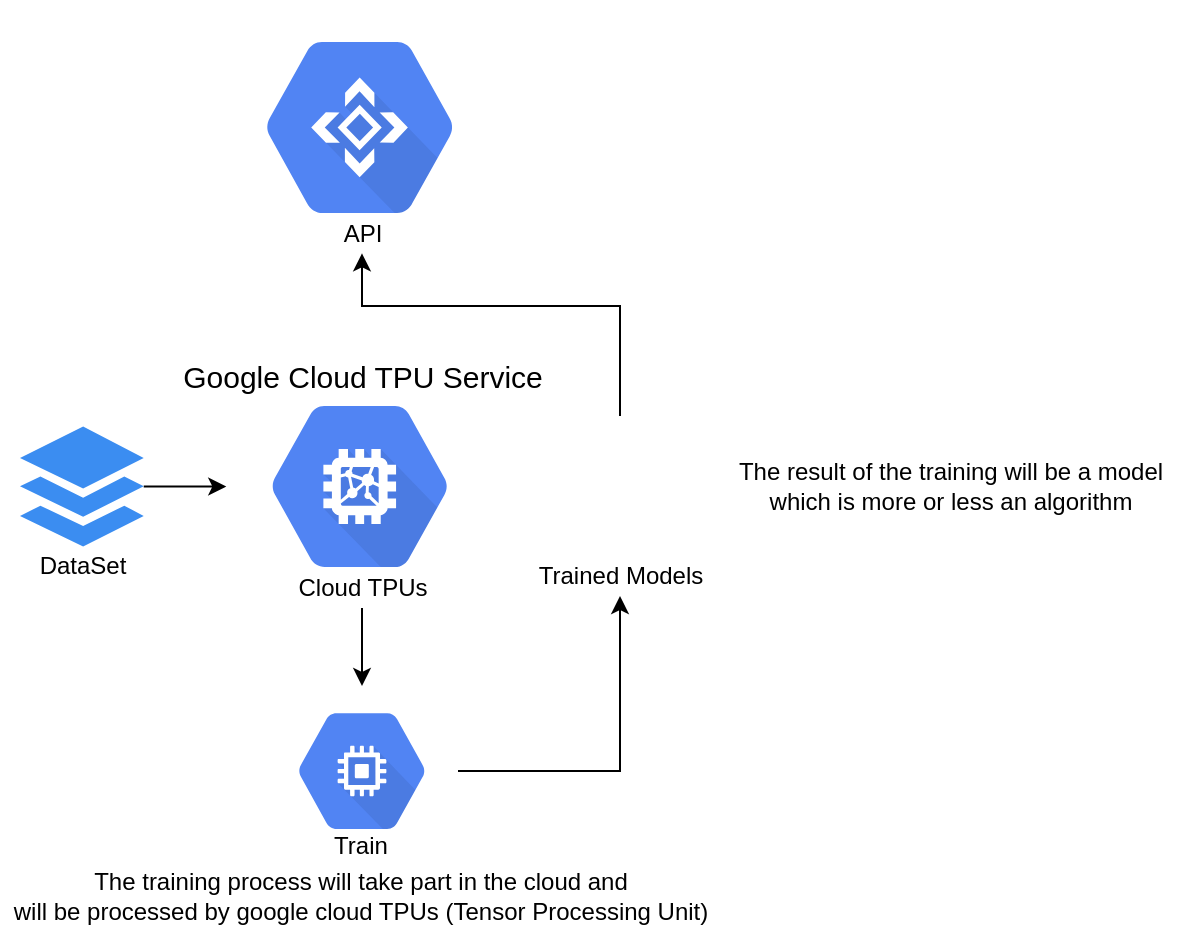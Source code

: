 <mxfile version="13.8.3" type="github" pages="3">
  <diagram id="lf8uKZScuawOQieSAxtA" name="Machine Learning">
    <mxGraphModel grid="1" gridSize="10" guides="1" tooltips="1" connect="1" arrows="1" page="1" fold="1" pageScale="1" pageWidth="1654" pageHeight="1169" math="0" shadow="0">
      <root>
        <mxCell id="0" />
        <mxCell id="1" parent="0" />
        <mxCell id="G5-KeW05Pfirsokx7X0A-1" style="edgeStyle=orthogonalEdgeStyle;rounded=0;orthogonalLoop=1;jettySize=auto;html=1;" parent="1" source="G5-KeW05Pfirsokx7X0A-2" target="G5-KeW05Pfirsokx7X0A-6" edge="1">
          <mxGeometry relative="1" as="geometry" />
        </mxCell>
        <mxCell id="G5-KeW05Pfirsokx7X0A-2" value="" style="html=1;aspect=fixed;strokeColor=none;shadow=0;align=center;verticalAlign=top;fillColor=#3B8DF1;shape=mxgraph.gcp2.files;rounded=0;sketch=0;" parent="1" vertex="1">
          <mxGeometry x="430" y="1700.25" width="61.86" height="60" as="geometry" />
        </mxCell>
        <mxCell id="G5-KeW05Pfirsokx7X0A-3" style="edgeStyle=orthogonalEdgeStyle;rounded=0;orthogonalLoop=1;jettySize=auto;html=1;" parent="1" source="G5-KeW05Pfirsokx7X0A-4" target="G5-KeW05Pfirsokx7X0A-13" edge="1">
          <mxGeometry relative="1" as="geometry" />
        </mxCell>
        <mxCell id="G5-KeW05Pfirsokx7X0A-4" value="Cloud TPUs" style="text;html=1;align=center;verticalAlign=middle;resizable=0;points=[];autosize=1;" parent="1" vertex="1">
          <mxGeometry x="561" y="1771" width="80" height="20" as="geometry" />
        </mxCell>
        <mxCell id="G5-KeW05Pfirsokx7X0A-5" value="DataSet" style="text;html=1;align=center;verticalAlign=middle;resizable=0;points=[];autosize=1;" parent="1" vertex="1">
          <mxGeometry x="430.93" y="1760.25" width="60" height="20" as="geometry" />
        </mxCell>
        <mxCell id="G5-KeW05Pfirsokx7X0A-6" value="" style="html=1;fillColor=#5184F3;strokeColor=none;verticalAlign=top;labelPosition=center;verticalLabelPosition=bottom;align=center;spacingTop=-6;fontSize=11;fontStyle=1;fontColor=#999999;shape=mxgraph.gcp2.hexIcon;prIcon=cloud_tpu;rounded=0;sketch=0;" parent="1" vertex="1">
          <mxGeometry x="533.15" y="1671" width="133.69" height="118.5" as="geometry" />
        </mxCell>
        <mxCell id="G5-KeW05Pfirsokx7X0A-7" value="API" style="text;html=1;align=center;verticalAlign=middle;resizable=0;points=[];autosize=1;" parent="1" vertex="1">
          <mxGeometry x="586" y="1593.68" width="30" height="20" as="geometry" />
        </mxCell>
        <mxCell id="G5-KeW05Pfirsokx7X0A-8" value="" style="html=1;fillColor=#5184F3;strokeColor=none;verticalAlign=top;labelPosition=center;verticalLabelPosition=bottom;align=center;spacingTop=-6;fontSize=11;fontStyle=1;fontColor=#999999;shape=mxgraph.gcp2.hexIcon;prIcon=cloud_apis" parent="1" vertex="1">
          <mxGeometry x="529" y="1487.82" width="142" height="125.86" as="geometry" />
        </mxCell>
        <mxCell id="G5-KeW05Pfirsokx7X0A-9" style="edgeStyle=orthogonalEdgeStyle;rounded=0;orthogonalLoop=1;jettySize=auto;html=1;" parent="1" source="G5-KeW05Pfirsokx7X0A-10" target="G5-KeW05Pfirsokx7X0A-8" edge="1">
          <mxGeometry relative="1" as="geometry">
            <Array as="points">
              <mxPoint x="730" y="1640" />
              <mxPoint x="601" y="1640" />
            </Array>
          </mxGeometry>
        </mxCell>
        <mxCell id="G5-KeW05Pfirsokx7X0A-10" value="" style="shape=image;html=1;verticalAlign=top;verticalLabelPosition=bottom;labelBackgroundColor=#ffffff;imageAspect=0;aspect=fixed;image=https://cdn2.iconfinder.com/data/icons/free-3d-printer-icon-set/128/Model.png" parent="1" vertex="1">
          <mxGeometry x="695" y="1695" width="70" height="70" as="geometry" />
        </mxCell>
        <mxCell id="G5-KeW05Pfirsokx7X0A-11" value="Trained Models" style="text;html=1;align=center;verticalAlign=middle;resizable=0;points=[];autosize=1;" parent="1" vertex="1">
          <mxGeometry x="680" y="1765" width="100" height="20" as="geometry" />
        </mxCell>
        <mxCell id="G5-KeW05Pfirsokx7X0A-12" style="edgeStyle=orthogonalEdgeStyle;rounded=0;orthogonalLoop=1;jettySize=auto;html=1;" parent="1" source="G5-KeW05Pfirsokx7X0A-13" target="G5-KeW05Pfirsokx7X0A-11" edge="1">
          <mxGeometry relative="1" as="geometry" />
        </mxCell>
        <mxCell id="G5-KeW05Pfirsokx7X0A-13" value="" style="html=1;fillColor=#5184F3;strokeColor=none;verticalAlign=top;labelPosition=center;verticalLabelPosition=bottom;align=center;spacingTop=-6;fontSize=11;fontStyle=1;fontColor=#999999;shape=mxgraph.gcp2.hexIcon;prIcon=compute_engine;rounded=0;sketch=0;" parent="1" vertex="1">
          <mxGeometry x="553" y="1830" width="96" height="85.09" as="geometry" />
        </mxCell>
        <mxCell id="G5-KeW05Pfirsokx7X0A-14" value="Train" style="text;html=1;align=center;verticalAlign=middle;resizable=0;points=[];autosize=1;" parent="1" vertex="1">
          <mxGeometry x="580" y="1900" width="40" height="20" as="geometry" />
        </mxCell>
        <mxCell id="WmSDPCFJSahnHVnhggzV-1" value="&lt;font style=&quot;font-size: 15px&quot;&gt;Google Cloud TPU Service&lt;/font&gt;" style="text;html=1;align=center;verticalAlign=middle;resizable=0;points=[];autosize=1;" vertex="1" parent="1">
          <mxGeometry x="501" y="1665" width="200" height="20" as="geometry" />
        </mxCell>
        <mxCell id="WmSDPCFJSahnHVnhggzV-2" value="The training process will take part in the cloud and&lt;br&gt;will be processed by google cloud TPUs (Tensor Processing Unit)" style="text;html=1;align=center;verticalAlign=middle;resizable=0;points=[];autosize=1;" vertex="1" parent="1">
          <mxGeometry x="420" y="1920" width="360" height="30" as="geometry" />
        </mxCell>
        <mxCell id="WmSDPCFJSahnHVnhggzV-3" value="The result of the training will be a model&lt;br&gt;which is more or less an algorithm" style="text;html=1;align=center;verticalAlign=middle;resizable=0;points=[];autosize=1;" vertex="1" parent="1">
          <mxGeometry x="780" y="1715" width="230" height="30" as="geometry" />
        </mxCell>
      </root>
    </mxGraphModel>
  </diagram>
  <diagram id="qdrbAbEL_zMtYQVUVWy_" name="William">
    <mxGraphModel dx="2810" dy="701" grid="1" gridSize="10" guides="1" tooltips="1" connect="1" arrows="1" fold="1" page="1" pageScale="1" pageWidth="850" pageHeight="1100" math="0" shadow="0">
      <root>
        <mxCell id="dpnpSGZeFM1FOCm1JYtS-0" />
        <mxCell id="dpnpSGZeFM1FOCm1JYtS-1" parent="dpnpSGZeFM1FOCm1JYtS-0" />
        <mxCell id="9YhDuZH8cNPPs-RWhJKt-41" value="" style="whiteSpace=wrap;html=1;aspect=fixed;dashed=1;strokeColor=#5184F3;" parent="dpnpSGZeFM1FOCm1JYtS-1" vertex="1">
          <mxGeometry x="-1045" y="10" width="180" height="180" as="geometry" />
        </mxCell>
        <mxCell id="9L82OfKi38G_BjIWymXj-5" value="" style="edgeStyle=orthogonalEdgeStyle;shape=link;rounded=0;orthogonalLoop=1;jettySize=auto;html=1;" parent="dpnpSGZeFM1FOCm1JYtS-1" source="9L82OfKi38G_BjIWymXj-21" target="9L82OfKi38G_BjIWymXj-3" edge="1">
          <mxGeometry relative="1" as="geometry" />
        </mxCell>
        <mxCell id="9L82OfKi38G_BjIWymXj-8" value="" style="edgeStyle=orthogonalEdgeStyle;rounded=0;orthogonalLoop=1;jettySize=auto;html=1;shape=link;" parent="dpnpSGZeFM1FOCm1JYtS-1" source="9L82OfKi38G_BjIWymXj-19" target="9L82OfKi38G_BjIWymXj-6" edge="1">
          <mxGeometry relative="1" as="geometry" />
        </mxCell>
        <mxCell id="9L82OfKi38G_BjIWymXj-14" value="" style="group" parent="dpnpSGZeFM1FOCm1JYtS-1" connectable="0" vertex="1">
          <mxGeometry x="-1281" y="86" width="131" height="104" as="geometry" />
        </mxCell>
        <mxCell id="dpnpSGZeFM1FOCm1JYtS-129" value="" style="outlineConnect=0;fontColor=#232F3E;gradientColor=none;fillColor=#232F3E;strokeColor=none;dashed=0;verticalLabelPosition=bottom;verticalAlign=top;align=center;html=1;fontSize=12;fontStyle=0;aspect=fixed;pointerEvents=1;shape=mxgraph.aws4.internet_alt2;glass=0;direction=east;" parent="9L82OfKi38G_BjIWymXj-14" vertex="1">
          <mxGeometry x="26.5" width="78" height="78" as="geometry" />
        </mxCell>
        <mxCell id="dpnpSGZeFM1FOCm1JYtS-130" value="Gateway / connectivity layer" style="text;html=1;strokeColor=none;fillColor=none;align=center;verticalAlign=middle;whiteSpace=wrap;rounded=0;glass=0;" parent="9L82OfKi38G_BjIWymXj-14" vertex="1">
          <mxGeometry y="84" width="131" height="20" as="geometry" />
        </mxCell>
        <mxCell id="9L82OfKi38G_BjIWymXj-16" value="" style="group" parent="dpnpSGZeFM1FOCm1JYtS-1" connectable="0" vertex="1">
          <mxGeometry x="-1460" y="380" width="205" height="60" as="geometry" />
        </mxCell>
        <mxCell id="9L82OfKi38G_BjIWymXj-3" value="" style="strokeColor=#dddddd;shadow=1;strokeWidth=1;rounded=1;absoluteArcSize=1;arcSize=2;" parent="9L82OfKi38G_BjIWymXj-16" vertex="1">
          <mxGeometry width="150" height="60" as="geometry" />
        </mxCell>
        <mxCell id="9L82OfKi38G_BjIWymXj-4" value="Cloud Machine&#xa;Learning" style="dashed=0;connectable=0;html=1;fillColor=#5184F3;strokeColor=none;shape=mxgraph.gcp2.hexIcon;prIcon=cloud_machine_learning;part=1;labelPosition=right;verticalLabelPosition=middle;align=left;verticalAlign=middle;spacingLeft=5;fontColor=#999999;fontSize=12;" parent="9L82OfKi38G_BjIWymXj-3" vertex="1">
          <mxGeometry y="0.5" width="44" height="39" relative="1" as="geometry">
            <mxPoint x="5" y="-19.5" as="offset" />
          </mxGeometry>
        </mxCell>
        <mxCell id="9L82OfKi38G_BjIWymXj-12" value="Analytics" style="text;html=1;strokeColor=none;fillColor=none;align=center;verticalAlign=middle;whiteSpace=wrap;rounded=0;" parent="9L82OfKi38G_BjIWymXj-16" vertex="1">
          <mxGeometry x="165" y="20" width="40" height="20" as="geometry" />
        </mxCell>
        <mxCell id="9L82OfKi38G_BjIWymXj-17" value="" style="group" parent="dpnpSGZeFM1FOCm1JYtS-1" connectable="0" vertex="1">
          <mxGeometry x="-1690" y="220" width="120" height="110" as="geometry" />
        </mxCell>
        <mxCell id="9L82OfKi38G_BjIWymXj-6" value="" style="strokeColor=#dddddd;shadow=1;strokeWidth=1;rounded=1;absoluteArcSize=1;arcSize=2;" parent="9L82OfKi38G_BjIWymXj-17" vertex="1">
          <mxGeometry width="120" height="60" as="geometry" />
        </mxCell>
        <mxCell id="9L82OfKi38G_BjIWymXj-7" value="BigQuery" style="dashed=0;connectable=0;html=1;fillColor=#5184F3;strokeColor=none;shape=mxgraph.gcp2.hexIcon;prIcon=bigquery;part=1;labelPosition=right;verticalLabelPosition=middle;align=left;verticalAlign=middle;spacingLeft=5;fontColor=#999999;fontSize=12;" parent="9L82OfKi38G_BjIWymXj-6" vertex="1">
          <mxGeometry y="0.5" width="44" height="39" relative="1" as="geometry">
            <mxPoint x="5" y="-19.5" as="offset" />
          </mxGeometry>
        </mxCell>
        <mxCell id="9L82OfKi38G_BjIWymXj-9" value="Data warehouse" style="text;html=1;strokeColor=none;fillColor=none;align=center;verticalAlign=middle;whiteSpace=wrap;rounded=0;" parent="9L82OfKi38G_BjIWymXj-17" vertex="1">
          <mxGeometry x="5" y="70" width="110" height="20" as="geometry" />
        </mxCell>
        <mxCell id="9L82OfKi38G_BjIWymXj-11" value="Analytics" style="text;html=1;strokeColor=none;fillColor=none;align=center;verticalAlign=middle;whiteSpace=wrap;rounded=0;" parent="9L82OfKi38G_BjIWymXj-17" vertex="1">
          <mxGeometry x="40" y="90" width="40" height="20" as="geometry" />
        </mxCell>
        <mxCell id="9L82OfKi38G_BjIWymXj-20" value="" style="edgeStyle=orthogonalEdgeStyle;rounded=0;orthogonalLoop=1;jettySize=auto;html=1;shape=link;" parent="dpnpSGZeFM1FOCm1JYtS-1" source="9L82OfKi38G_BjIWymXj-0" target="9L82OfKi38G_BjIWymXj-19" edge="1">
          <mxGeometry relative="1" as="geometry">
            <mxPoint x="-1440" y="250" as="sourcePoint" />
            <mxPoint x="-1570" y="250" as="targetPoint" />
          </mxGeometry>
        </mxCell>
        <mxCell id="9L82OfKi38G_BjIWymXj-22" value="" style="edgeStyle=orthogonalEdgeStyle;shape=link;rounded=0;orthogonalLoop=1;jettySize=auto;html=1;" parent="dpnpSGZeFM1FOCm1JYtS-1" source="9L82OfKi38G_BjIWymXj-0" target="9L82OfKi38G_BjIWymXj-21" edge="1">
          <mxGeometry relative="1" as="geometry">
            <mxPoint x="-1385" y="280" as="sourcePoint" />
            <mxPoint x="-1385" y="460" as="targetPoint" />
          </mxGeometry>
        </mxCell>
        <mxCell id="9L82OfKi38G_BjIWymXj-28" value="" style="group" parent="dpnpSGZeFM1FOCm1JYtS-1" connectable="0" vertex="1">
          <mxGeometry x="-1405" y="310" width="135" height="40" as="geometry" />
        </mxCell>
        <mxCell id="9L82OfKi38G_BjIWymXj-21" value="" style="shape=image;verticalLabelPosition=bottom;labelBackgroundColor=#ffffff;verticalAlign=top;aspect=fixed;imageAspect=0;image=https://blog.telexarsoftware.com/wp-content/uploads/2020/01/Google-Cloud-Functions-01.png;" parent="9L82OfKi38G_BjIWymXj-28" vertex="1">
          <mxGeometry width="40" height="40" as="geometry" />
        </mxCell>
        <mxCell id="9L82OfKi38G_BjIWymXj-24" value="Cloud functions" style="text;html=1;strokeColor=none;fillColor=none;align=center;verticalAlign=middle;whiteSpace=wrap;rounded=0;" parent="9L82OfKi38G_BjIWymXj-28" vertex="1">
          <mxGeometry x="45" y="10" width="90" height="20" as="geometry" />
        </mxCell>
        <mxCell id="9L82OfKi38G_BjIWymXj-29" value="" style="group" parent="dpnpSGZeFM1FOCm1JYtS-1" connectable="0" vertex="1">
          <mxGeometry x="-1545" y="230" width="90" height="70" as="geometry" />
        </mxCell>
        <mxCell id="9L82OfKi38G_BjIWymXj-19" value="" style="shape=image;verticalLabelPosition=bottom;labelBackgroundColor=#ffffff;verticalAlign=top;aspect=fixed;imageAspect=0;image=https://blog.telexarsoftware.com/wp-content/uploads/2020/01/Google-Cloud-Functions-01.png;" parent="9L82OfKi38G_BjIWymXj-29" vertex="1">
          <mxGeometry x="25" width="40" height="40" as="geometry" />
        </mxCell>
        <mxCell id="9L82OfKi38G_BjIWymXj-23" value="Cloud functions" style="text;html=1;strokeColor=none;fillColor=none;align=center;verticalAlign=middle;whiteSpace=wrap;rounded=0;" parent="9L82OfKi38G_BjIWymXj-29" vertex="1">
          <mxGeometry y="50" width="90" height="20" as="geometry" />
        </mxCell>
        <mxCell id="9L82OfKi38G_BjIWymXj-30" value="" style="group" parent="dpnpSGZeFM1FOCm1JYtS-1" connectable="0" vertex="1">
          <mxGeometry x="-1440" y="220" width="290" height="60" as="geometry" />
        </mxCell>
        <mxCell id="9L82OfKi38G_BjIWymXj-0" value="" style="strokeColor=#dddddd;shadow=1;strokeWidth=1;rounded=1;absoluteArcSize=1;arcSize=2;" parent="9L82OfKi38G_BjIWymXj-30" vertex="1">
          <mxGeometry width="110" height="60" as="geometry" />
        </mxCell>
        <mxCell id="9L82OfKi38G_BjIWymXj-1" value="Cloud&#xa;Dataflow" style="dashed=0;connectable=0;html=1;fillColor=#5184F3;strokeColor=none;shape=mxgraph.gcp2.hexIcon;prIcon=cloud_dataflow;part=1;labelPosition=right;verticalLabelPosition=middle;align=left;verticalAlign=middle;spacingLeft=5;fontColor=#999999;fontSize=12;" parent="9L82OfKi38G_BjIWymXj-0" vertex="1">
          <mxGeometry y="0.5" width="44" height="39" relative="1" as="geometry">
            <mxPoint x="5" y="-19.5" as="offset" />
          </mxGeometry>
        </mxCell>
        <mxCell id="9L82OfKi38G_BjIWymXj-10" value="&lt;div&gt;Data cleansing &amp;amp; processing&lt;/div&gt;&lt;div&gt;(might be redundant with cloud functions)&lt;/div&gt;" style="text;html=1;strokeColor=none;fillColor=none;align=center;verticalAlign=middle;whiteSpace=wrap;rounded=0;" parent="9L82OfKi38G_BjIWymXj-30" vertex="1">
          <mxGeometry x="100" y="10" width="190" height="50" as="geometry" />
        </mxCell>
        <mxCell id="9L82OfKi38G_BjIWymXj-33" value="" style="group" parent="dpnpSGZeFM1FOCm1JYtS-1" connectable="0" vertex="1">
          <mxGeometry x="-1460" y="75" width="150" height="80" as="geometry" />
        </mxCell>
        <mxCell id="xyfBSDrgIduvkrOR61Wu-1" value="" style="strokeColor=#dddddd;shadow=1;strokeWidth=1;rounded=1;absoluteArcSize=1;arcSize=2;glass=0;" parent="9L82OfKi38G_BjIWymXj-33" vertex="1">
          <mxGeometry x="20" y="20" width="110" height="60" as="geometry" />
        </mxCell>
        <mxCell id="xyfBSDrgIduvkrOR61Wu-2" value="Cloud&#xa;IoT Core" style="dashed=0;connectable=0;html=1;fillColor=#5184F3;strokeColor=none;shape=mxgraph.gcp2.hexIcon;prIcon=cloud_iot_core;part=1;labelPosition=right;verticalLabelPosition=middle;align=left;verticalAlign=middle;spacingLeft=5;fontColor=#999999;fontSize=12;" parent="xyfBSDrgIduvkrOR61Wu-1" vertex="1">
          <mxGeometry y="0.5" width="44" height="39" relative="1" as="geometry">
            <mxPoint x="5" y="-19.5" as="offset" />
          </mxGeometry>
        </mxCell>
        <mxCell id="9L82OfKi38G_BjIWymXj-31" value="Infrastructure layer" style="text;html=1;strokeColor=none;fillColor=none;align=center;verticalAlign=middle;whiteSpace=wrap;rounded=0;" parent="9L82OfKi38G_BjIWymXj-33" vertex="1">
          <mxGeometry width="150" height="20" as="geometry" />
        </mxCell>
        <mxCell id="9YhDuZH8cNPPs-RWhJKt-10" style="edgeStyle=orthogonalEdgeStyle;shape=link;rounded=0;orthogonalLoop=1;jettySize=auto;html=1;entryX=0;entryY=0.333;entryDx=0;entryDy=0;entryPerimeter=0;" parent="dpnpSGZeFM1FOCm1JYtS-1" source="9YhDuZH8cNPPs-RWhJKt-6" target="9L82OfKi38G_BjIWymXj-3" edge="1">
          <mxGeometry relative="1" as="geometry" />
        </mxCell>
        <mxCell id="9YhDuZH8cNPPs-RWhJKt-6" value="" style="strokeWidth=2;html=1;shape=mxgraph.flowchart.database;whiteSpace=wrap;" parent="dpnpSGZeFM1FOCm1JYtS-1" vertex="1">
          <mxGeometry x="-1605" y="370" width="60" height="60" as="geometry" />
        </mxCell>
        <mxCell id="9YhDuZH8cNPPs-RWhJKt-7" value="&lt;div&gt;DB?&lt;/div&gt;&lt;div&gt;&lt;br&gt;&lt;/div&gt;" style="text;html=1;strokeColor=none;fillColor=none;align=center;verticalAlign=middle;whiteSpace=wrap;rounded=0;" parent="dpnpSGZeFM1FOCm1JYtS-1" vertex="1">
          <mxGeometry x="-1595" y="410" width="40" height="20" as="geometry" />
        </mxCell>
        <mxCell id="9YhDuZH8cNPPs-RWhJKt-15" value="" style="group" parent="dpnpSGZeFM1FOCm1JYtS-1" connectable="0" vertex="1">
          <mxGeometry x="-1650" y="630" width="250" height="60" as="geometry" />
        </mxCell>
        <mxCell id="9YhDuZH8cNPPs-RWhJKt-4" value="" style="strokeColor=#dddddd;shadow=1;strokeWidth=1;rounded=1;absoluteArcSize=1;arcSize=2;" parent="9YhDuZH8cNPPs-RWhJKt-15" vertex="1">
          <mxGeometry width="120" height="60" as="geometry" />
        </mxCell>
        <mxCell id="9YhDuZH8cNPPs-RWhJKt-5" value="Cloud&#xa;Endpoints" style="dashed=0;connectable=0;html=1;fillColor=#5184F3;strokeColor=none;shape=mxgraph.gcp2.hexIcon;prIcon=cloud_endpoints;part=1;labelPosition=right;verticalLabelPosition=middle;align=left;verticalAlign=middle;spacingLeft=5;fontColor=#999999;fontSize=12;" parent="9YhDuZH8cNPPs-RWhJKt-4" vertex="1">
          <mxGeometry y="0.5" width="44" height="39" relative="1" as="geometry">
            <mxPoint x="5" y="-19.5" as="offset" />
          </mxGeometry>
        </mxCell>
        <mxCell id="9YhDuZH8cNPPs-RWhJKt-14" value="Expose endpoints related to website&#39;s back office/app" style="text;html=1;strokeColor=none;fillColor=none;align=center;verticalAlign=middle;whiteSpace=wrap;rounded=0;" parent="9YhDuZH8cNPPs-RWhJKt-15" vertex="1">
          <mxGeometry x="120" y="10" width="130" height="40" as="geometry" />
        </mxCell>
        <mxCell id="9YhDuZH8cNPPs-RWhJKt-16" style="edgeStyle=orthogonalEdgeStyle;rounded=0;orthogonalLoop=1;jettySize=auto;html=1;entryX=1;entryY=0.5;entryDx=0;entryDy=0;" parent="dpnpSGZeFM1FOCm1JYtS-1" source="dpnpSGZeFM1FOCm1JYtS-129" target="xyfBSDrgIduvkrOR61Wu-1" edge="1">
          <mxGeometry relative="1" as="geometry">
            <mxPoint x="-1300" y="125" as="targetPoint" />
          </mxGeometry>
        </mxCell>
        <mxCell id="9YhDuZH8cNPPs-RWhJKt-17" style="edgeStyle=orthogonalEdgeStyle;rounded=0;orthogonalLoop=1;jettySize=auto;html=1;" parent="dpnpSGZeFM1FOCm1JYtS-1" source="xyfBSDrgIduvkrOR61Wu-1" target="9L82OfKi38G_BjIWymXj-0" edge="1">
          <mxGeometry relative="1" as="geometry" />
        </mxCell>
        <mxCell id="9YhDuZH8cNPPs-RWhJKt-20" value="" style="group" parent="dpnpSGZeFM1FOCm1JYtS-1" connectable="0" vertex="1">
          <mxGeometry x="-1589" y="500" width="84" height="50" as="geometry" />
        </mxCell>
        <mxCell id="9YhDuZH8cNPPs-RWhJKt-18" value="" style="aspect=fixed;perimeter=ellipsePerimeter;html=1;align=center;shadow=0;dashed=0;spacingTop=3;image;image=img/lib/active_directory/generic_server.svg;" parent="9YhDuZH8cNPPs-RWhJKt-20" vertex="1">
          <mxGeometry width="28.0" height="50" as="geometry" />
        </mxCell>
        <mxCell id="9YhDuZH8cNPPs-RWhJKt-19" value="Servers?" style="text;html=1;strokeColor=none;fillColor=none;align=center;verticalAlign=middle;whiteSpace=wrap;rounded=0;" parent="9YhDuZH8cNPPs-RWhJKt-20" vertex="1">
          <mxGeometry x="44" y="15" width="40" height="20" as="geometry" />
        </mxCell>
        <mxCell id="9YhDuZH8cNPPs-RWhJKt-21" value="" style="edgeStyle=orthogonalEdgeStyle;shape=link;rounded=0;orthogonalLoop=1;jettySize=auto;html=1;" parent="dpnpSGZeFM1FOCm1JYtS-1" source="9YhDuZH8cNPPs-RWhJKt-18" target="9YhDuZH8cNPPs-RWhJKt-7" edge="1">
          <mxGeometry relative="1" as="geometry" />
        </mxCell>
        <mxCell id="9YhDuZH8cNPPs-RWhJKt-22" style="edgeStyle=orthogonalEdgeStyle;shape=link;rounded=0;orthogonalLoop=1;jettySize=auto;html=1;entryX=0.625;entryY=0;entryDx=0;entryDy=0;entryPerimeter=0;" parent="dpnpSGZeFM1FOCm1JYtS-1" source="9YhDuZH8cNPPs-RWhJKt-18" target="9YhDuZH8cNPPs-RWhJKt-4" edge="1">
          <mxGeometry relative="1" as="geometry" />
        </mxCell>
        <mxCell id="9YhDuZH8cNPPs-RWhJKt-26" value="" style="group" parent="dpnpSGZeFM1FOCm1JYtS-1" connectable="0" vertex="1">
          <mxGeometry x="-1660" y="750" width="186" height="130" as="geometry" />
        </mxCell>
        <mxCell id="9YhDuZH8cNPPs-RWhJKt-3" value="" style="group" parent="9YhDuZH8cNPPs-RWhJKt-26" connectable="0" vertex="1">
          <mxGeometry x="86" width="100" height="130" as="geometry" />
        </mxCell>
        <mxCell id="9YhDuZH8cNPPs-RWhJKt-0" value="" style="html=1;aspect=fixed;strokeColor=none;shadow=0;align=center;verticalAlign=top;fillColor=#3B8DF1;shape=mxgraph.gcp2.website" parent="9YhDuZH8cNPPs-RWhJKt-3" vertex="1">
          <mxGeometry width="100" height="97" as="geometry" />
        </mxCell>
        <mxCell id="9YhDuZH8cNPPs-RWhJKt-1" value="Website" style="text;html=1;strokeColor=none;fillColor=none;align=center;verticalAlign=middle;whiteSpace=wrap;rounded=0;" parent="9YhDuZH8cNPPs-RWhJKt-3" vertex="1">
          <mxGeometry x="25" y="110" width="40" height="20" as="geometry" />
        </mxCell>
        <mxCell id="9YhDuZH8cNPPs-RWhJKt-25" value="" style="group" parent="9YhDuZH8cNPPs-RWhJKt-26" connectable="0" vertex="1">
          <mxGeometry width="56" height="130" as="geometry" />
        </mxCell>
        <mxCell id="9YhDuZH8cNPPs-RWhJKt-23" value="" style="html=1;aspect=fixed;strokeColor=none;shadow=0;align=center;verticalAlign=top;fillColor=#3B8DF1;shape=mxgraph.gcp2.phone_android" parent="9YhDuZH8cNPPs-RWhJKt-25" vertex="1">
          <mxGeometry width="56" height="100" as="geometry" />
        </mxCell>
        <mxCell id="9YhDuZH8cNPPs-RWhJKt-24" value="App" style="text;html=1;strokeColor=none;fillColor=none;align=center;verticalAlign=middle;whiteSpace=wrap;rounded=0;" parent="9YhDuZH8cNPPs-RWhJKt-25" vertex="1">
          <mxGeometry x="8" y="110" width="40" height="20" as="geometry" />
        </mxCell>
        <mxCell id="9YhDuZH8cNPPs-RWhJKt-28" style="edgeStyle=orthogonalEdgeStyle;rounded=0;orthogonalLoop=1;jettySize=auto;html=1;entryX=0.667;entryY=1;entryDx=0;entryDy=0;entryPerimeter=0;" parent="dpnpSGZeFM1FOCm1JYtS-1" source="9YhDuZH8cNPPs-RWhJKt-0" target="9YhDuZH8cNPPs-RWhJKt-4" edge="1">
          <mxGeometry relative="1" as="geometry" />
        </mxCell>
        <mxCell id="9YhDuZH8cNPPs-RWhJKt-27" style="edgeStyle=orthogonalEdgeStyle;rounded=0;orthogonalLoop=1;jettySize=auto;html=1;exitX=0.554;exitY=0.013;exitDx=0;exitDy=0;exitPerimeter=0;" parent="dpnpSGZeFM1FOCm1JYtS-1" source="9YhDuZH8cNPPs-RWhJKt-23" target="9YhDuZH8cNPPs-RWhJKt-4" edge="1">
          <mxGeometry relative="1" as="geometry" />
        </mxCell>
        <mxCell id="9YhDuZH8cNPPs-RWhJKt-33" value="" style="group" parent="dpnpSGZeFM1FOCm1JYtS-1" connectable="0" vertex="1">
          <mxGeometry x="-1640" y="980" width="113" height="60" as="geometry" />
        </mxCell>
        <mxCell id="9YhDuZH8cNPPs-RWhJKt-29" value="Customers" style="shape=umlActor;verticalLabelPosition=bottom;verticalAlign=top;html=1;outlineConnect=0;" parent="9YhDuZH8cNPPs-RWhJKt-33" vertex="1">
          <mxGeometry x="83" width="30" height="60" as="geometry" />
        </mxCell>
        <mxCell id="9YhDuZH8cNPPs-RWhJKt-30" value="Field Team" style="shape=umlActor;verticalLabelPosition=bottom;verticalAlign=top;html=1;outlineConnect=0;" parent="9YhDuZH8cNPPs-RWhJKt-33" vertex="1">
          <mxGeometry width="30" height="60" as="geometry" />
        </mxCell>
        <mxCell id="9YhDuZH8cNPPs-RWhJKt-35" style="edgeStyle=orthogonalEdgeStyle;rounded=0;orthogonalLoop=1;jettySize=auto;html=1;" parent="dpnpSGZeFM1FOCm1JYtS-1" target="9YhDuZH8cNPPs-RWhJKt-1" edge="1">
          <mxGeometry relative="1" as="geometry">
            <mxPoint x="-1540" y="970" as="sourcePoint" />
          </mxGeometry>
        </mxCell>
        <mxCell id="9YhDuZH8cNPPs-RWhJKt-36" style="edgeStyle=orthogonalEdgeStyle;rounded=0;orthogonalLoop=1;jettySize=auto;html=1;" parent="dpnpSGZeFM1FOCm1JYtS-1" target="9YhDuZH8cNPPs-RWhJKt-24" edge="1">
          <mxGeometry relative="1" as="geometry">
            <mxPoint x="-1620" y="970" as="sourcePoint" />
          </mxGeometry>
        </mxCell>
        <mxCell id="9YhDuZH8cNPPs-RWhJKt-37" value="TBD" style="text;html=1;strokeColor=none;fillColor=none;align=center;verticalAlign=middle;whiteSpace=wrap;rounded=0;" parent="dpnpSGZeFM1FOCm1JYtS-1" vertex="1">
          <mxGeometry x="-1545" y="538" width="40" height="25" as="geometry" />
        </mxCell>
        <mxCell id="9YhDuZH8cNPPs-RWhJKt-38" value="TBD" style="text;html=1;strokeColor=none;fillColor=none;align=center;verticalAlign=middle;whiteSpace=wrap;rounded=0;" parent="dpnpSGZeFM1FOCm1JYtS-1" vertex="1">
          <mxGeometry x="-1660" y="397.5" width="40" height="25" as="geometry" />
        </mxCell>
        <mxCell id="dpnpSGZeFM1FOCm1JYtS-3" value="" style="shape=mxgraph.signs.travel.elevator;html=1;pointerEvents=1;strokeColor=none;verticalLabelPosition=bottom;verticalAlign=top;align=center;fillColor=#5184F3;" parent="dpnpSGZeFM1FOCm1JYtS-1" vertex="1">
          <mxGeometry x="-987.5" y="10" width="65" height="100" as="geometry" />
        </mxCell>
        <mxCell id="dpnpSGZeFM1FOCm1JYtS-127" value="Elevator sensors" style="text;html=1;strokeColor=none;fillColor=none;align=center;verticalAlign=middle;whiteSpace=wrap;rounded=0;glass=0;" parent="dpnpSGZeFM1FOCm1JYtS-1" vertex="1">
          <mxGeometry x="-1010" y="170" width="110" height="20" as="geometry" />
        </mxCell>
        <mxCell id="9YhDuZH8cNPPs-RWhJKt-39" value="" style="outlineConnect=0;dashed=0;verticalLabelPosition=bottom;verticalAlign=top;align=center;html=1;shape=mxgraph.aws3.generic;gradientColor=none;fillColor=#5184F3;" parent="dpnpSGZeFM1FOCm1JYtS-1" vertex="1">
          <mxGeometry x="-973.5" y="118" width="37" height="40" as="geometry" />
        </mxCell>
        <mxCell id="9YhDuZH8cNPPs-RWhJKt-44" style="edgeStyle=orthogonalEdgeStyle;rounded=0;orthogonalLoop=1;jettySize=auto;html=1;exitX=-0.007;exitY=0.639;exitDx=0;exitDy=0;exitPerimeter=0;" parent="dpnpSGZeFM1FOCm1JYtS-1" source="9YhDuZH8cNPPs-RWhJKt-41" target="dpnpSGZeFM1FOCm1JYtS-129" edge="1">
          <mxGeometry relative="1" as="geometry" />
        </mxCell>
      </root>
    </mxGraphModel>
  </diagram>
  <diagram id="gKJe9KWxSDeWsSfThPKH" name="database">
    <mxGraphModel dx="1110" dy="701" grid="1" gridSize="10" guides="1" tooltips="1" connect="1" arrows="1" fold="1" page="1" pageScale="1" pageWidth="850" pageHeight="1100" math="0" shadow="0">
      <root>
        <mxCell id="MDpNiBpKO2U_o0eOuVdl-0" />
        <mxCell id="MDpNiBpKO2U_o0eOuVdl-1" parent="MDpNiBpKO2U_o0eOuVdl-0" />
        <mxCell id="sAGXf2RefOtjzn-Blqwj-21" value="" style="strokeColor=#dddddd;shadow=1;strokeWidth=1;rounded=1;absoluteArcSize=1;arcSize=2;" vertex="1" parent="MDpNiBpKO2U_o0eOuVdl-1">
          <mxGeometry x="425" y="980" width="110" height="60" as="geometry" />
        </mxCell>
        <mxCell id="sAGXf2RefOtjzn-Blqwj-22" value="?????" style="dashed=0;connectable=0;html=1;fillColor=#5184F3;strokeColor=none;shape=mxgraph.gcp2.hexIcon;prIcon=cloud_datalab;part=1;labelPosition=right;verticalLabelPosition=middle;align=left;verticalAlign=middle;spacingLeft=5;fontColor=#999999;fontSize=12;" vertex="1" parent="sAGXf2RefOtjzn-Blqwj-21">
          <mxGeometry y="0.5" width="44" height="39" relative="1" as="geometry">
            <mxPoint x="5" y="-19.5" as="offset" />
          </mxGeometry>
        </mxCell>
        <mxCell id="sAGXf2RefOtjzn-Blqwj-23" value="" style="strokeColor=#dddddd;shadow=1;strokeWidth=1;rounded=1;absoluteArcSize=1;arcSize=2;" vertex="1" parent="MDpNiBpKO2U_o0eOuVdl-1">
          <mxGeometry x="330" y="730" width="100" height="60" as="geometry" />
        </mxCell>
        <mxCell id="sAGXf2RefOtjzn-Blqwj-24" value="Cloud&#xa;SQL" style="dashed=0;connectable=0;html=1;fillColor=#5184F3;strokeColor=none;shape=mxgraph.gcp2.hexIcon;prIcon=cloud_sql;part=1;labelPosition=right;verticalLabelPosition=middle;align=left;verticalAlign=middle;spacingLeft=5;fontColor=#999999;fontSize=12;" vertex="1" parent="sAGXf2RefOtjzn-Blqwj-23">
          <mxGeometry y="0.5" width="44" height="39" relative="1" as="geometry">
            <mxPoint x="5" y="-19.5" as="offset" />
          </mxGeometry>
        </mxCell>
        <mxCell id="sAGXf2RefOtjzn-Blqwj-25" value="" style="shape=mxgraph.gcp2.doubleRect;strokeColor=#dddddd;shadow=1;strokeWidth=1;" vertex="1" parent="MDpNiBpKO2U_o0eOuVdl-1">
          <mxGeometry x="190" y="880" width="148" height="68" as="geometry" />
        </mxCell>
        <mxCell id="sAGXf2RefOtjzn-Blqwj-26" value="&lt;font color=&quot;#000000&quot;&gt;Name&lt;/font&gt;&lt;br&gt;Cloud Bigtable" style="dashed=0;connectable=0;html=1;fillColor=#5184F3;strokeColor=none;shape=mxgraph.gcp2.hexIcon;prIcon=cloud_bigtable;part=1;labelPosition=right;verticalLabelPosition=middle;align=left;verticalAlign=middle;spacingLeft=5;fontColor=#999999;fontSize=12;" vertex="1" parent="sAGXf2RefOtjzn-Blqwj-25">
          <mxGeometry y="0.5" width="44" height="39" relative="1" as="geometry">
            <mxPoint x="5" y="-19.5" as="offset" />
          </mxGeometry>
        </mxCell>
        <mxCell id="sAGXf2RefOtjzn-Blqwj-31" value="" style="edgeStyle=orthogonalEdgeStyle;rounded=0;orthogonalLoop=1;jettySize=auto;html=1;" edge="1" parent="MDpNiBpKO2U_o0eOuVdl-1" source="sAGXf2RefOtjzn-Blqwj-27" target="sAGXf2RefOtjzn-Blqwj-21">
          <mxGeometry relative="1" as="geometry" />
        </mxCell>
        <mxCell id="sAGXf2RefOtjzn-Blqwj-27" value="" style="strokeColor=#dddddd;shadow=1;strokeWidth=1;rounded=1;absoluteArcSize=1;arcSize=2;" vertex="1" parent="MDpNiBpKO2U_o0eOuVdl-1">
          <mxGeometry x="410" y="840" width="140" height="70" as="geometry" />
        </mxCell>
        <mxCell id="sAGXf2RefOtjzn-Blqwj-28" value="DataWarehouse&lt;hr&gt;&lt;font style=&quot;font-size: 12px&quot;&gt;BigQuery&lt;/font&gt;" style="dashed=0;connectable=0;html=1;fillColor=#5184F3;strokeColor=none;shape=mxgraph.gcp2.bigquery;part=1;labelPosition=right;verticalLabelPosition=middle;align=left;verticalAlign=top;spacingLeft=5;fontColor=#999999;fontSize=12;spacingTop=-8;" vertex="1" parent="sAGXf2RefOtjzn-Blqwj-27">
          <mxGeometry width="44" height="39" relative="1" as="geometry">
            <mxPoint x="5" y="7" as="offset" />
          </mxGeometry>
        </mxCell>
        <mxCell id="sAGXf2RefOtjzn-Blqwj-32" value="" style="strokeColor=#dddddd;shadow=1;strokeWidth=1;rounded=1;absoluteArcSize=1;arcSize=2;" vertex="1" parent="MDpNiBpKO2U_o0eOuVdl-1">
          <mxGeometry x="590" y="910" width="110" height="60" as="geometry" />
        </mxCell>
        <mxCell id="sAGXf2RefOtjzn-Blqwj-33" value="Cloud&#xa;Dataflow" style="dashed=0;connectable=0;html=1;fillColor=#5184F3;strokeColor=none;shape=mxgraph.gcp2.hexIcon;prIcon=cloud_dataflow;part=1;labelPosition=right;verticalLabelPosition=middle;align=left;verticalAlign=middle;spacingLeft=5;fontColor=#999999;fontSize=12;" vertex="1" parent="sAGXf2RefOtjzn-Blqwj-32">
          <mxGeometry y="0.5" width="44" height="39" relative="1" as="geometry">
            <mxPoint x="5" y="-19.5" as="offset" />
          </mxGeometry>
        </mxCell>
      </root>
    </mxGraphModel>
  </diagram>
</mxfile>
